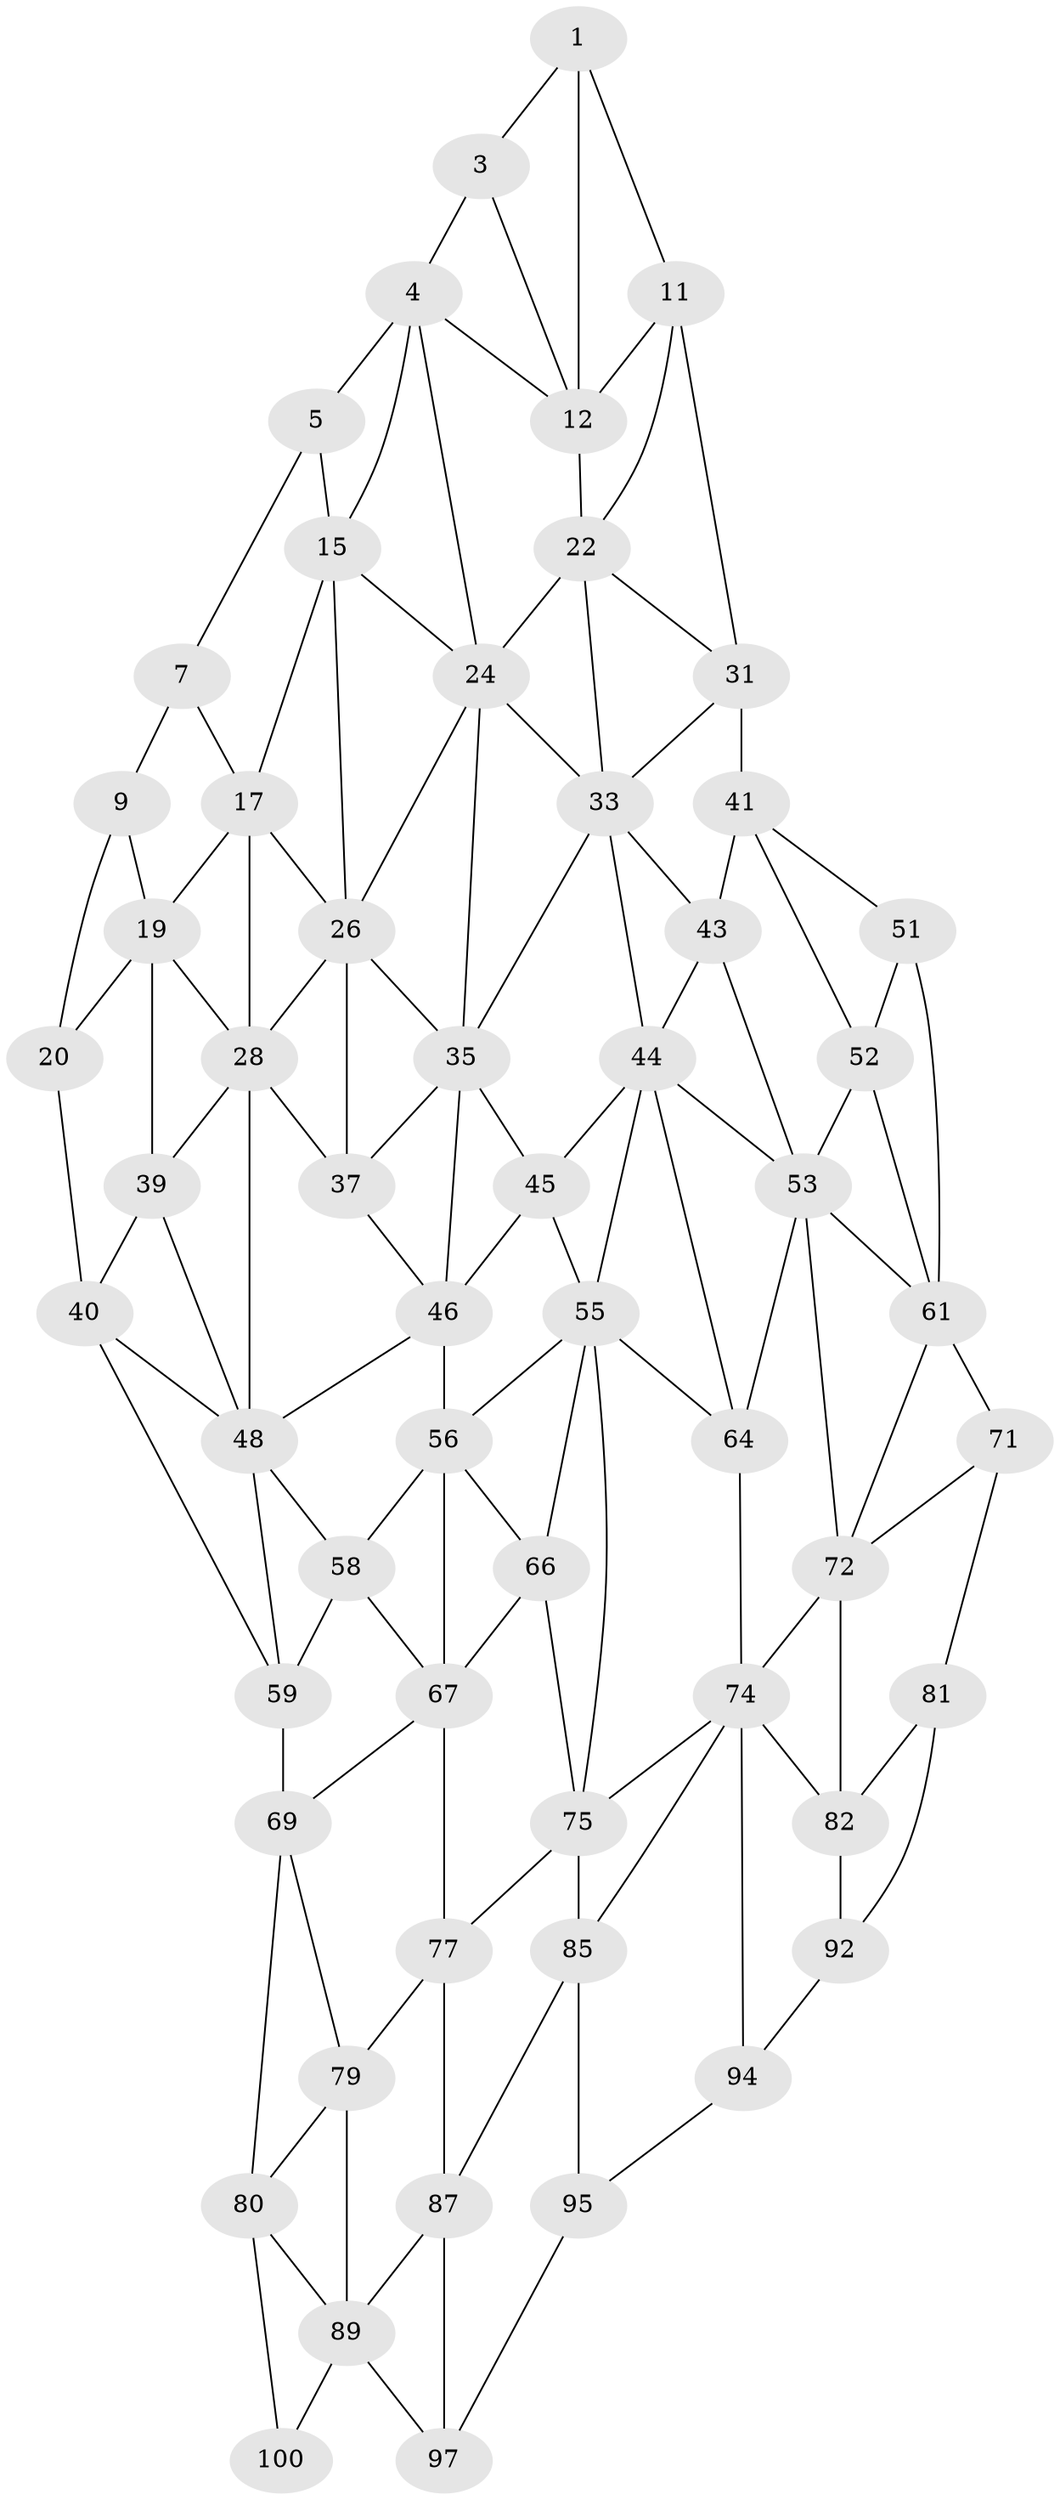 // original degree distribution, {2: 0.04, 3: 0.32, 4: 0.64}
// Generated by graph-tools (version 1.1) at 2025/38/02/21/25 10:38:56]
// undirected, 57 vertices, 123 edges
graph export_dot {
graph [start="1"]
  node [color=gray90,style=filled];
  1 [super="+2"];
  3;
  4 [super="+14"];
  5 [super="+6"];
  7 [super="+8"];
  9 [super="+10"];
  11 [super="+21"];
  12 [super="+13"];
  15 [super="+16"];
  17 [super="+18"];
  19 [super="+29"];
  20 [super="+30"];
  22 [super="+23"];
  24 [super="+25"];
  26 [super="+27"];
  28 [super="+38"];
  31 [super="+32"];
  33 [super="+34"];
  35 [super="+36"];
  37;
  39;
  40 [super="+50"];
  41 [super="+42"];
  43;
  44 [super="+54"];
  45;
  46 [super="+47"];
  48 [super="+49"];
  51;
  52;
  53 [super="+63"];
  55 [super="+65"];
  56 [super="+57"];
  58;
  59 [super="+60"];
  61 [super="+62"];
  64;
  66;
  67 [super="+68"];
  69 [super="+70"];
  71;
  72 [super="+73"];
  74 [super="+84"];
  75 [super="+76"];
  77 [super="+78"];
  79;
  80 [super="+90"];
  81 [super="+91"];
  82 [super="+83"];
  85 [super="+86"];
  87 [super="+88"];
  89 [super="+99"];
  92 [super="+93"];
  94;
  95 [super="+96"];
  97 [super="+98"];
  100;
  1 -- 11;
  1 -- 3;
  1 -- 12;
  3 -- 4;
  3 -- 12;
  4 -- 5;
  4 -- 24;
  4 -- 15;
  4 -- 12;
  5 -- 15 [weight=2];
  5 -- 7;
  7 -- 17 [weight=2];
  7 -- 9;
  9 -- 19;
  9 -- 20;
  11 -- 12;
  11 -- 22;
  11 -- 31;
  12 -- 22 [weight=2];
  15 -- 17;
  15 -- 26;
  15 -- 24;
  17 -- 26;
  17 -- 19;
  17 -- 28;
  19 -- 20 [weight=2];
  19 -- 28;
  19 -- 39;
  20 -- 40;
  22 -- 24;
  22 -- 33;
  22 -- 31;
  24 -- 33;
  24 -- 26;
  24 -- 35;
  26 -- 35;
  26 -- 28;
  26 -- 37;
  28 -- 48;
  28 -- 37;
  28 -- 39;
  31 -- 41 [weight=2];
  31 -- 33;
  33 -- 43;
  33 -- 35;
  33 -- 44;
  35 -- 45;
  35 -- 37;
  35 -- 46;
  37 -- 46;
  39 -- 40;
  39 -- 48;
  40 -- 59;
  40 -- 48;
  41 -- 51;
  41 -- 43;
  41 -- 52;
  43 -- 53;
  43 -- 44;
  44 -- 45;
  44 -- 64;
  44 -- 53;
  44 -- 55;
  45 -- 55;
  45 -- 46;
  46 -- 56 [weight=2];
  46 -- 48;
  48 -- 58;
  48 -- 59;
  51 -- 61;
  51 -- 52;
  52 -- 53;
  52 -- 61;
  53 -- 64;
  53 -- 72;
  53 -- 61;
  55 -- 56;
  55 -- 64;
  55 -- 66;
  55 -- 75;
  56 -- 66;
  56 -- 58;
  56 -- 67;
  58 -- 59;
  58 -- 67;
  59 -- 69 [weight=2];
  61 -- 71;
  61 -- 72;
  64 -- 74;
  66 -- 67;
  66 -- 75;
  67 -- 77 [weight=2];
  67 -- 69;
  69 -- 79;
  69 -- 80;
  71 -- 81;
  71 -- 72;
  72 -- 82 [weight=2];
  72 -- 74;
  74 -- 75;
  74 -- 85;
  74 -- 94;
  74 -- 82;
  75 -- 85 [weight=2];
  75 -- 77;
  77 -- 87 [weight=2];
  77 -- 79;
  79 -- 89;
  79 -- 80;
  80 -- 89;
  80 -- 100;
  81 -- 82;
  81 -- 92;
  82 -- 92 [weight=2];
  85 -- 95 [weight=2];
  85 -- 87;
  87 -- 97 [weight=2];
  87 -- 89;
  89 -- 100;
  89 -- 97;
  92 -- 94;
  94 -- 95;
  95 -- 97;
}
